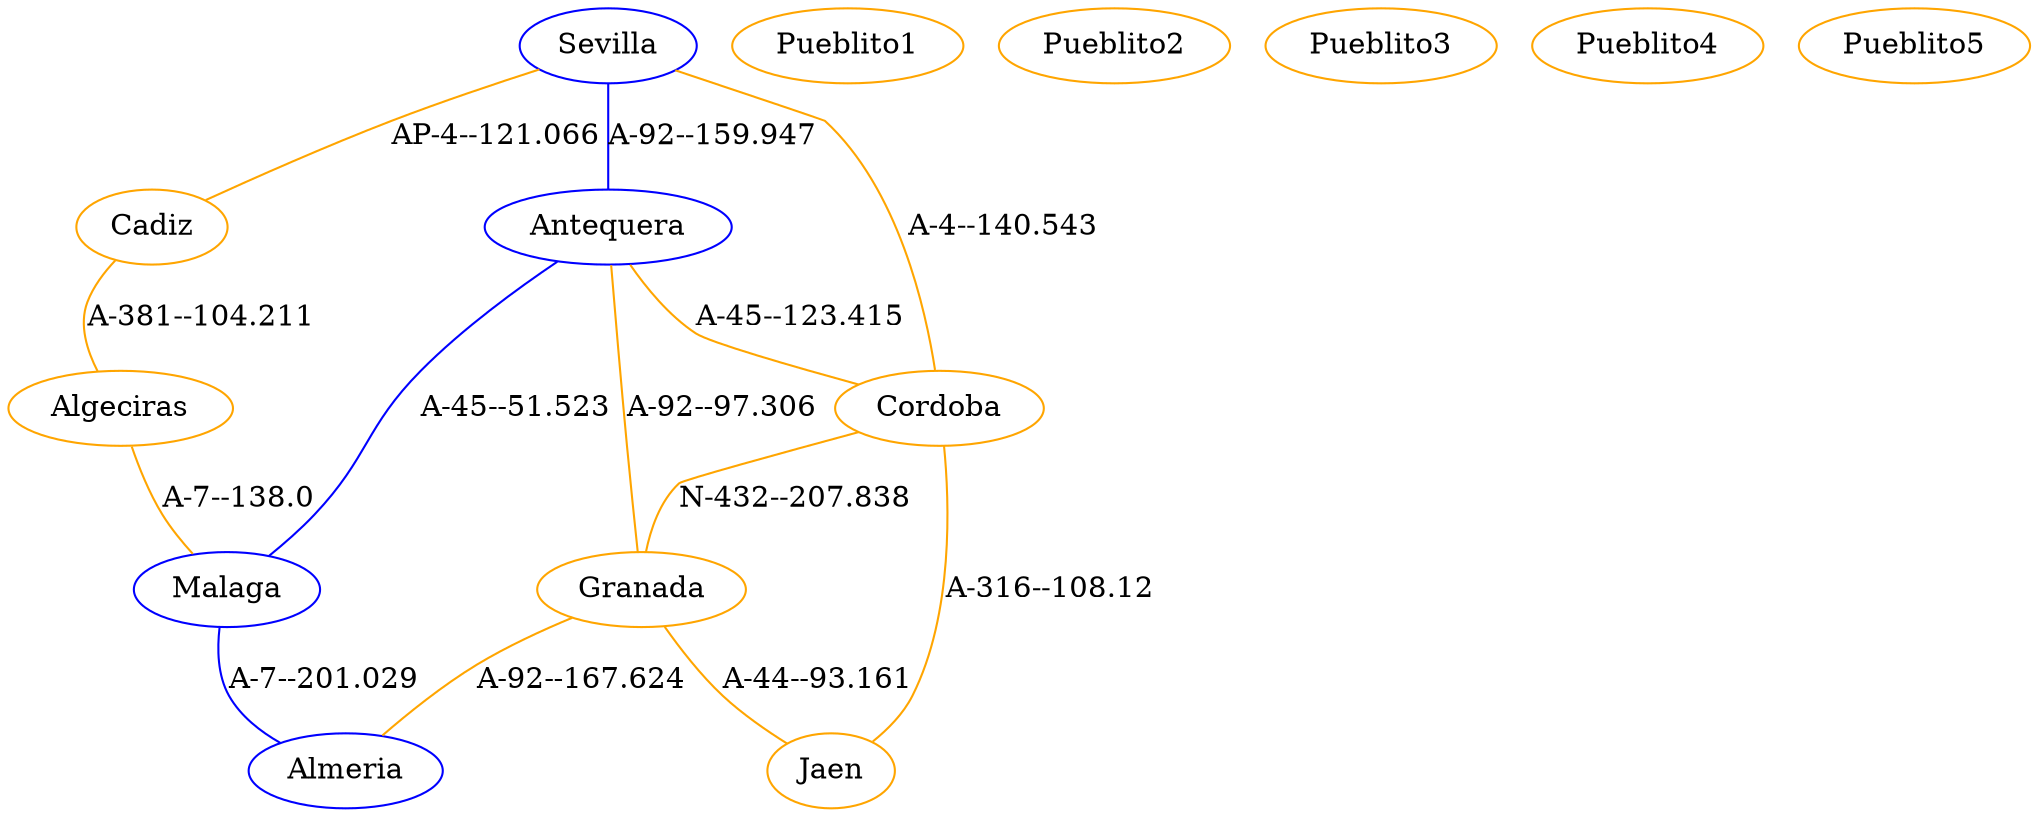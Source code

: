 strict graph G {
  1 [ color="blue" label="Sevilla" ];
  2 [ color="orange" label="Granada" ];
  3 [ color="orange" label="Cadiz" ];
  4 [ color="orange" label="Cordoba" ];
  5 [ color="blue" label="Malaga" ];
  6 [ color="blue" label="Antequera" ];
  7 [ color="blue" label="Almeria" ];
  8 [ color="orange" label="Jaen" ];
  9 [ color="orange" label="Algeciras" ];
  10 [ color="orange" label="Pueblito1" ];
  11 [ color="orange" label="Pueblito2" ];
  12 [ color="orange" label="Pueblito3" ];
  13 [ color="orange" label="Pueblito4" ];
  14 [ color="orange" label="Pueblito5" ];
  1 -- 4 [ color="orange" label="A-4--140.543" ];
  1 -- 3 [ color="orange" label="AP-4--121.066" ];
  1 -- 6 [ color="blue" label="A-92--159.947" ];
  6 -- 2 [ color="orange" label="A-92--97.306" ];
  6 -- 5 [ color="blue" label="A-45--51.523" ];
  6 -- 4 [ color="orange" label="A-45--123.415" ];
  5 -- 7 [ color="blue" label="A-7--201.029" ];
  4 -- 8 [ color="orange" label="A-316--108.12" ];
  4 -- 2 [ color="orange" label="N-432--207.838" ];
  2 -- 7 [ color="orange" label="A-92--167.624" ];
  2 -- 8 [ color="orange" label="A-44--93.161" ];
  3 -- 9 [ color="orange" label="A-381--104.211" ];
  9 -- 5 [ color="orange" label="A-7--138.0" ];
}
